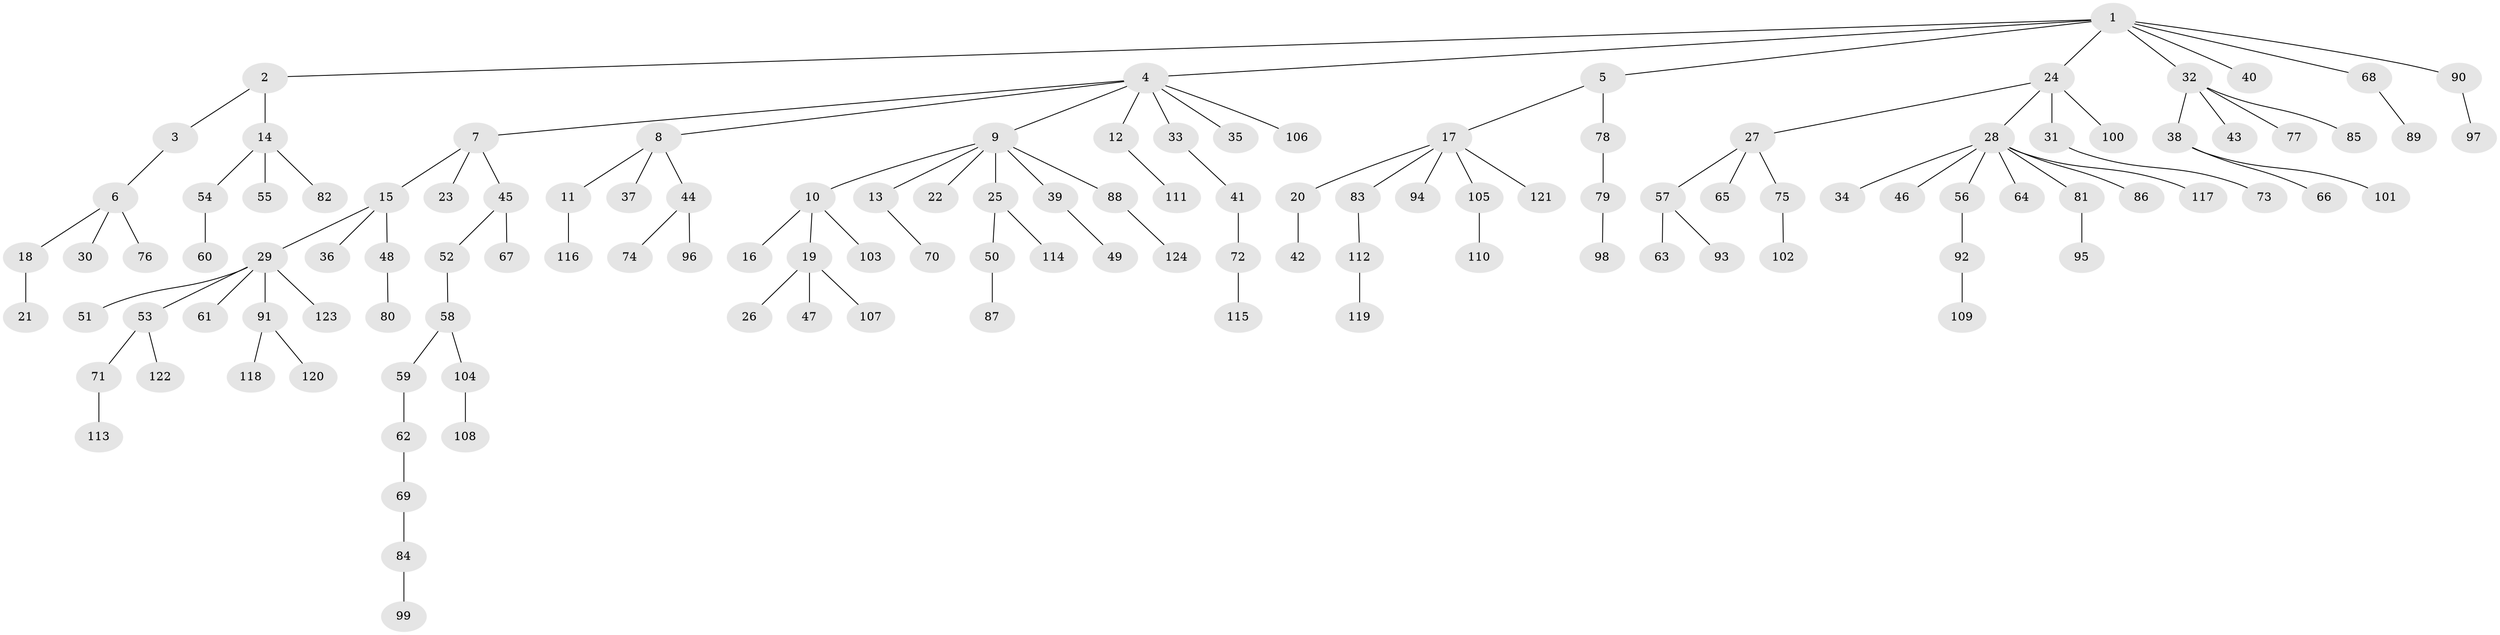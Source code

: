 // coarse degree distribution, {14: 0.01098901098901099, 5: 0.01098901098901099, 4: 0.03296703296703297, 3: 0.06593406593406594, 6: 0.02197802197802198, 7: 0.03296703296703297, 2: 0.17582417582417584, 1: 0.6373626373626373, 8: 0.01098901098901099}
// Generated by graph-tools (version 1.1) at 2025/52/02/27/25 19:52:13]
// undirected, 124 vertices, 123 edges
graph export_dot {
graph [start="1"]
  node [color=gray90,style=filled];
  1;
  2;
  3;
  4;
  5;
  6;
  7;
  8;
  9;
  10;
  11;
  12;
  13;
  14;
  15;
  16;
  17;
  18;
  19;
  20;
  21;
  22;
  23;
  24;
  25;
  26;
  27;
  28;
  29;
  30;
  31;
  32;
  33;
  34;
  35;
  36;
  37;
  38;
  39;
  40;
  41;
  42;
  43;
  44;
  45;
  46;
  47;
  48;
  49;
  50;
  51;
  52;
  53;
  54;
  55;
  56;
  57;
  58;
  59;
  60;
  61;
  62;
  63;
  64;
  65;
  66;
  67;
  68;
  69;
  70;
  71;
  72;
  73;
  74;
  75;
  76;
  77;
  78;
  79;
  80;
  81;
  82;
  83;
  84;
  85;
  86;
  87;
  88;
  89;
  90;
  91;
  92;
  93;
  94;
  95;
  96;
  97;
  98;
  99;
  100;
  101;
  102;
  103;
  104;
  105;
  106;
  107;
  108;
  109;
  110;
  111;
  112;
  113;
  114;
  115;
  116;
  117;
  118;
  119;
  120;
  121;
  122;
  123;
  124;
  1 -- 2;
  1 -- 4;
  1 -- 5;
  1 -- 24;
  1 -- 32;
  1 -- 40;
  1 -- 68;
  1 -- 90;
  2 -- 3;
  2 -- 14;
  3 -- 6;
  4 -- 7;
  4 -- 8;
  4 -- 9;
  4 -- 12;
  4 -- 33;
  4 -- 35;
  4 -- 106;
  5 -- 17;
  5 -- 78;
  6 -- 18;
  6 -- 30;
  6 -- 76;
  7 -- 15;
  7 -- 23;
  7 -- 45;
  8 -- 11;
  8 -- 37;
  8 -- 44;
  9 -- 10;
  9 -- 13;
  9 -- 22;
  9 -- 25;
  9 -- 39;
  9 -- 88;
  10 -- 16;
  10 -- 19;
  10 -- 103;
  11 -- 116;
  12 -- 111;
  13 -- 70;
  14 -- 54;
  14 -- 55;
  14 -- 82;
  15 -- 29;
  15 -- 36;
  15 -- 48;
  17 -- 20;
  17 -- 83;
  17 -- 94;
  17 -- 105;
  17 -- 121;
  18 -- 21;
  19 -- 26;
  19 -- 47;
  19 -- 107;
  20 -- 42;
  24 -- 27;
  24 -- 28;
  24 -- 31;
  24 -- 100;
  25 -- 50;
  25 -- 114;
  27 -- 57;
  27 -- 65;
  27 -- 75;
  28 -- 34;
  28 -- 46;
  28 -- 56;
  28 -- 64;
  28 -- 81;
  28 -- 86;
  28 -- 117;
  29 -- 51;
  29 -- 53;
  29 -- 61;
  29 -- 91;
  29 -- 123;
  31 -- 73;
  32 -- 38;
  32 -- 43;
  32 -- 77;
  32 -- 85;
  33 -- 41;
  38 -- 66;
  38 -- 101;
  39 -- 49;
  41 -- 72;
  44 -- 74;
  44 -- 96;
  45 -- 52;
  45 -- 67;
  48 -- 80;
  50 -- 87;
  52 -- 58;
  53 -- 71;
  53 -- 122;
  54 -- 60;
  56 -- 92;
  57 -- 63;
  57 -- 93;
  58 -- 59;
  58 -- 104;
  59 -- 62;
  62 -- 69;
  68 -- 89;
  69 -- 84;
  71 -- 113;
  72 -- 115;
  75 -- 102;
  78 -- 79;
  79 -- 98;
  81 -- 95;
  83 -- 112;
  84 -- 99;
  88 -- 124;
  90 -- 97;
  91 -- 118;
  91 -- 120;
  92 -- 109;
  104 -- 108;
  105 -- 110;
  112 -- 119;
}
